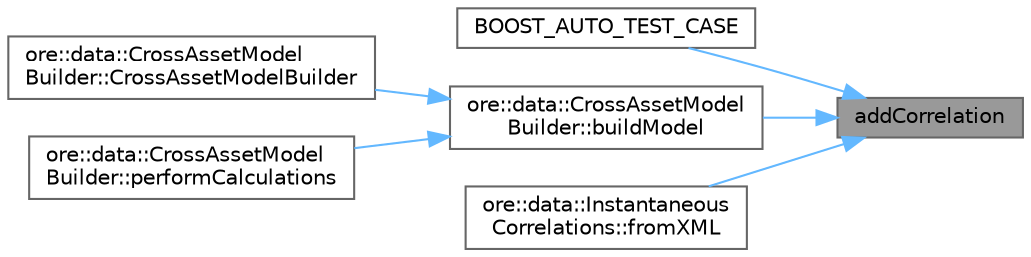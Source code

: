 digraph "addCorrelation"
{
 // INTERACTIVE_SVG=YES
 // LATEX_PDF_SIZE
  bgcolor="transparent";
  edge [fontname=Helvetica,fontsize=10,labelfontname=Helvetica,labelfontsize=10];
  node [fontname=Helvetica,fontsize=10,shape=box,height=0.2,width=0.4];
  rankdir="RL";
  Node1 [label="addCorrelation",height=0.2,width=0.4,color="gray40", fillcolor="grey60", style="filled", fontcolor="black",tooltip=" "];
  Node1 -> Node2 [dir="back",color="steelblue1",style="solid"];
  Node2 [label="BOOST_AUTO_TEST_CASE",height=0.2,width=0.4,color="grey40", fillcolor="white", style="filled",URL="$test_2gaussiancam_8cpp.html#a6937c98e7b740f32cfe52b4bcd512744",tooltip=" "];
  Node1 -> Node3 [dir="back",color="steelblue1",style="solid"];
  Node3 [label="ore::data::CrossAssetModel\lBuilder::buildModel",height=0.2,width=0.4,color="grey40", fillcolor="white", style="filled",URL="$classore_1_1data_1_1_cross_asset_model_builder.html#a2bda927f99c08dbefc15adff5b9d8fe2",tooltip=" "];
  Node3 -> Node4 [dir="back",color="steelblue1",style="solid"];
  Node4 [label="ore::data::CrossAssetModel\lBuilder::CrossAssetModelBuilder",height=0.2,width=0.4,color="grey40", fillcolor="white", style="filled",URL="$classore_1_1data_1_1_cross_asset_model_builder.html#a3f34deda71fd65440cc5b85bd581e3c1",tooltip=" "];
  Node3 -> Node5 [dir="back",color="steelblue1",style="solid"];
  Node5 [label="ore::data::CrossAssetModel\lBuilder::performCalculations",height=0.2,width=0.4,color="grey40", fillcolor="white", style="filled",URL="$classore_1_1data_1_1_cross_asset_model_builder.html#a1127cccc9668a02247dc139d27121708",tooltip=" "];
  Node1 -> Node6 [dir="back",color="steelblue1",style="solid"];
  Node6 [label="ore::data::Instantaneous\lCorrelations::fromXML",height=0.2,width=0.4,color="grey40", fillcolor="white", style="filled",URL="$classore_1_1data_1_1_instantaneous_correlations.html#a7741ae0fc924943de5bfe02928262eb7",tooltip="Populate members from XML."];
}
